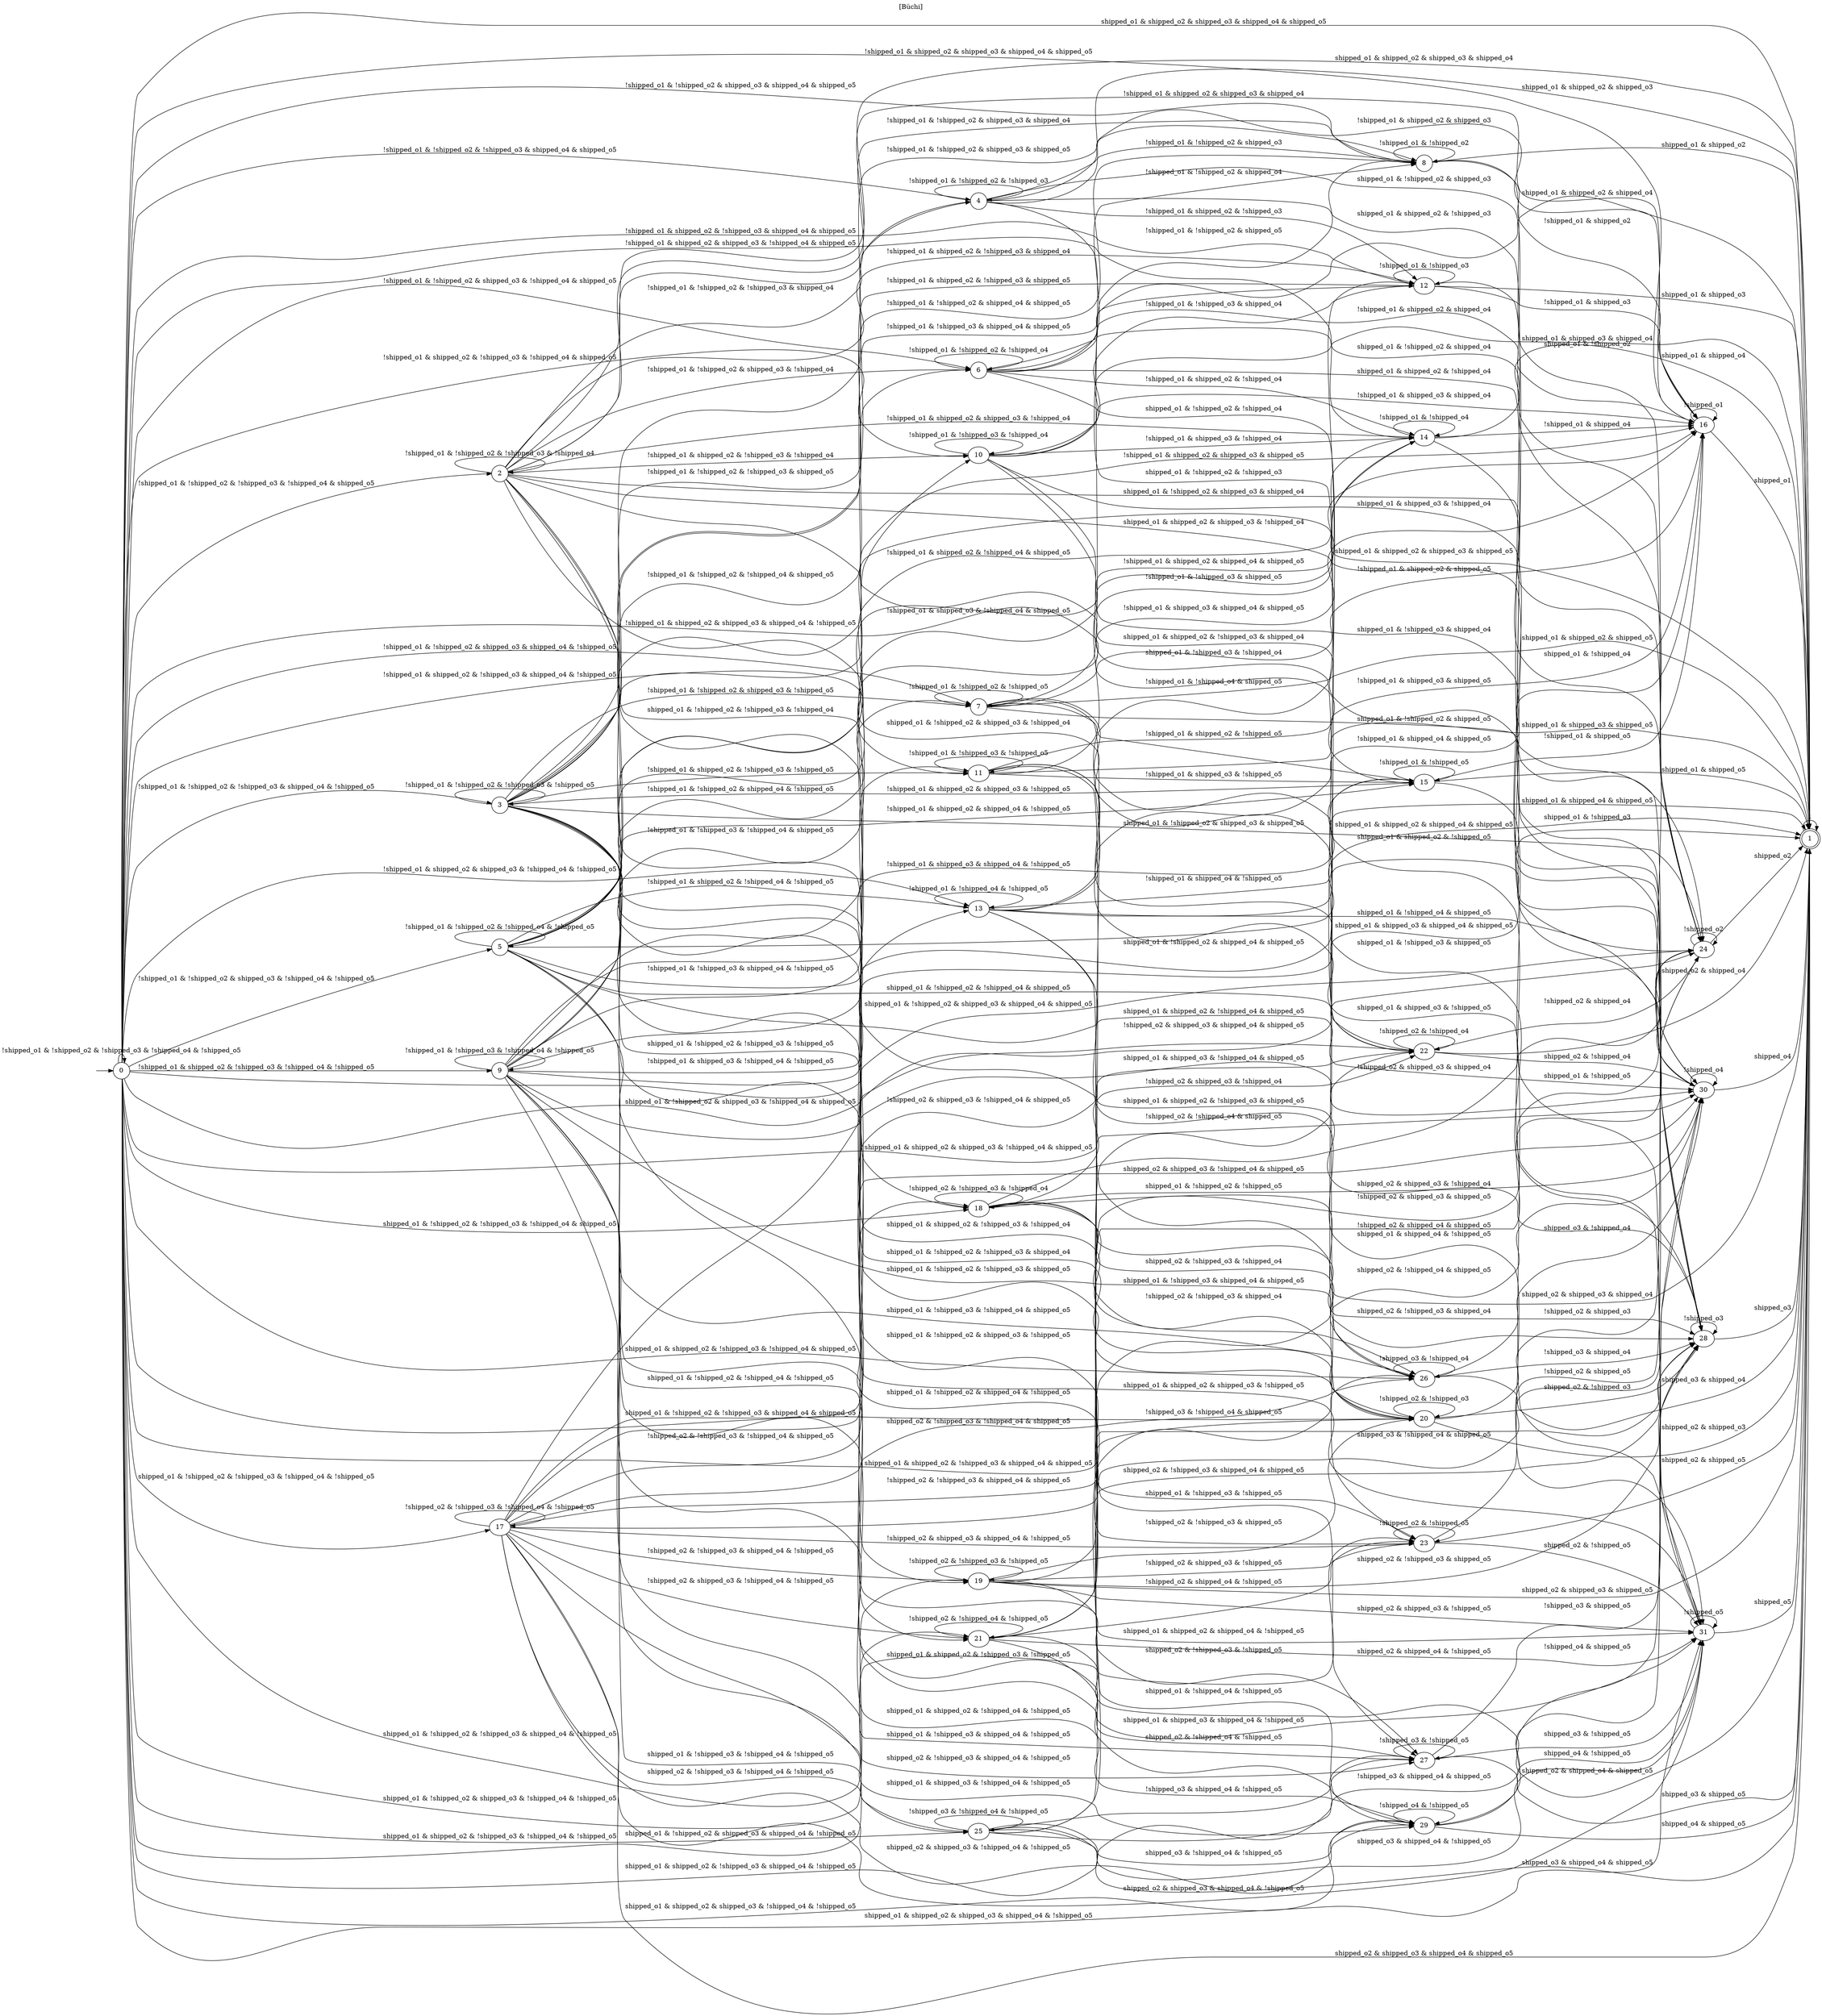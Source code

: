 digraph "" {
  rankdir=LR
  label="[Büchi]"
  labelloc="t"
  node [shape="ellipse",width="0.5",height="0.5"]
  I [label="", style=invis, width=0]
  I -> 0
  0 [label="0"]
  0 -> 0 [label="!shipped_o1 & !shipped_o2 & !shipped_o3 & !shipped_o4 & !shipped_o5"]
  0 -> 1 [label="shipped_o1 & shipped_o2 & shipped_o3 & shipped_o4 & shipped_o5"]
  0 -> 2 [label="!shipped_o1 & !shipped_o2 & !shipped_o3 & !shipped_o4 & shipped_o5"]
  0 -> 3 [label="!shipped_o1 & !shipped_o2 & !shipped_o3 & shipped_o4 & !shipped_o5"]
  0 -> 4 [label="!shipped_o1 & !shipped_o2 & !shipped_o3 & shipped_o4 & shipped_o5"]
  0 -> 5 [label="!shipped_o1 & !shipped_o2 & shipped_o3 & !shipped_o4 & !shipped_o5"]
  0 -> 6 [label="!shipped_o1 & !shipped_o2 & shipped_o3 & !shipped_o4 & shipped_o5"]
  0 -> 7 [label="!shipped_o1 & !shipped_o2 & shipped_o3 & shipped_o4 & !shipped_o5"]
  0 -> 8 [label="!shipped_o1 & !shipped_o2 & shipped_o3 & shipped_o4 & shipped_o5"]
  0 -> 9 [label="!shipped_o1 & shipped_o2 & !shipped_o3 & !shipped_o4 & !shipped_o5"]
  0 -> 10 [label="!shipped_o1 & shipped_o2 & !shipped_o3 & !shipped_o4 & shipped_o5"]
  0 -> 11 [label="!shipped_o1 & shipped_o2 & !shipped_o3 & shipped_o4 & !shipped_o5"]
  0 -> 12 [label="!shipped_o1 & shipped_o2 & !shipped_o3 & shipped_o4 & shipped_o5"]
  0 -> 13 [label="!shipped_o1 & shipped_o2 & shipped_o3 & !shipped_o4 & !shipped_o5"]
  0 -> 14 [label="!shipped_o1 & shipped_o2 & shipped_o3 & !shipped_o4 & shipped_o5"]
  0 -> 15 [label="!shipped_o1 & shipped_o2 & shipped_o3 & shipped_o4 & !shipped_o5"]
  0 -> 16 [label="!shipped_o1 & shipped_o2 & shipped_o3 & shipped_o4 & shipped_o5"]
  0 -> 17 [label="shipped_o1 & !shipped_o2 & !shipped_o3 & !shipped_o4 & !shipped_o5"]
  0 -> 18 [label="shipped_o1 & !shipped_o2 & !shipped_o3 & !shipped_o4 & shipped_o5"]
  0 -> 19 [label="shipped_o1 & !shipped_o2 & !shipped_o3 & shipped_o4 & !shipped_o5"]
  0 -> 20 [label="shipped_o1 & !shipped_o2 & !shipped_o3 & shipped_o4 & shipped_o5"]
  0 -> 21 [label="shipped_o1 & !shipped_o2 & shipped_o3 & !shipped_o4 & !shipped_o5"]
  0 -> 22 [label="shipped_o1 & !shipped_o2 & shipped_o3 & !shipped_o4 & shipped_o5"]
  0 -> 23 [label="shipped_o1 & !shipped_o2 & shipped_o3 & shipped_o4 & !shipped_o5"]
  0 -> 24 [label="shipped_o1 & !shipped_o2 & shipped_o3 & shipped_o4 & shipped_o5"]
  0 -> 25 [label="shipped_o1 & shipped_o2 & !shipped_o3 & !shipped_o4 & !shipped_o5"]
  0 -> 26 [label="shipped_o1 & shipped_o2 & !shipped_o3 & !shipped_o4 & shipped_o5"]
  0 -> 27 [label="shipped_o1 & shipped_o2 & !shipped_o3 & shipped_o4 & !shipped_o5"]
  0 -> 28 [label="shipped_o1 & shipped_o2 & !shipped_o3 & shipped_o4 & shipped_o5"]
  0 -> 29 [label="shipped_o1 & shipped_o2 & shipped_o3 & !shipped_o4 & !shipped_o5"]
  0 -> 30 [label="shipped_o1 & shipped_o2 & shipped_o3 & !shipped_o4 & shipped_o5"]
  0 -> 31 [label="shipped_o1 & shipped_o2 & shipped_o3 & shipped_o4 & !shipped_o5"]
  1 [label="1", peripheries=2]
  1 -> 1 [label="1"]
  2 [label="2"]
  2 -> 1 [label="shipped_o1 & shipped_o2 & shipped_o3 & shipped_o4"]
  2 -> 2 [label="!shipped_o1 & !shipped_o2 & !shipped_o3 & !shipped_o4"]
  2 -> 4 [label="!shipped_o1 & !shipped_o2 & !shipped_o3 & shipped_o4"]
  2 -> 6 [label="!shipped_o1 & !shipped_o2 & shipped_o3 & !shipped_o4"]
  2 -> 8 [label="!shipped_o1 & !shipped_o2 & shipped_o3 & shipped_o4"]
  2 -> 10 [label="!shipped_o1 & shipped_o2 & !shipped_o3 & !shipped_o4"]
  2 -> 12 [label="!shipped_o1 & shipped_o2 & !shipped_o3 & shipped_o4"]
  2 -> 14 [label="!shipped_o1 & shipped_o2 & shipped_o3 & !shipped_o4"]
  2 -> 16 [label="!shipped_o1 & shipped_o2 & shipped_o3 & shipped_o4"]
  2 -> 18 [label="shipped_o1 & !shipped_o2 & !shipped_o3 & !shipped_o4"]
  2 -> 20 [label="shipped_o1 & !shipped_o2 & !shipped_o3 & shipped_o4"]
  2 -> 22 [label="shipped_o1 & !shipped_o2 & shipped_o3 & !shipped_o4"]
  2 -> 24 [label="shipped_o1 & !shipped_o2 & shipped_o3 & shipped_o4"]
  2 -> 26 [label="shipped_o1 & shipped_o2 & !shipped_o3 & !shipped_o4"]
  2 -> 28 [label="shipped_o1 & shipped_o2 & !shipped_o3 & shipped_o4"]
  2 -> 30 [label="shipped_o1 & shipped_o2 & shipped_o3 & !shipped_o4"]
  3 [label="3"]
  3 -> 1 [label="shipped_o1 & shipped_o2 & shipped_o3 & shipped_o5"]
  3 -> 3 [label="!shipped_o1 & !shipped_o2 & !shipped_o3 & !shipped_o5"]
  3 -> 4 [label="!shipped_o1 & !shipped_o2 & !shipped_o3 & shipped_o5"]
  3 -> 7 [label="!shipped_o1 & !shipped_o2 & shipped_o3 & !shipped_o5"]
  3 -> 8 [label="!shipped_o1 & !shipped_o2 & shipped_o3 & shipped_o5"]
  3 -> 11 [label="!shipped_o1 & shipped_o2 & !shipped_o3 & !shipped_o5"]
  3 -> 12 [label="!shipped_o1 & shipped_o2 & !shipped_o3 & shipped_o5"]
  3 -> 15 [label="!shipped_o1 & shipped_o2 & shipped_o3 & !shipped_o5"]
  3 -> 16 [label="!shipped_o1 & shipped_o2 & shipped_o3 & shipped_o5"]
  3 -> 19 [label="shipped_o1 & !shipped_o2 & !shipped_o3 & !shipped_o5"]
  3 -> 20 [label="shipped_o1 & !shipped_o2 & !shipped_o3 & shipped_o5"]
  3 -> 23 [label="shipped_o1 & !shipped_o2 & shipped_o3 & !shipped_o5"]
  3 -> 24 [label="shipped_o1 & !shipped_o2 & shipped_o3 & shipped_o5"]
  3 -> 27 [label="shipped_o1 & shipped_o2 & !shipped_o3 & !shipped_o5"]
  3 -> 28 [label="shipped_o1 & shipped_o2 & !shipped_o3 & shipped_o5"]
  3 -> 31 [label="shipped_o1 & shipped_o2 & shipped_o3 & !shipped_o5"]
  4 [label="4"]
  4 -> 1 [label="shipped_o1 & shipped_o2 & shipped_o3"]
  4 -> 4 [label="!shipped_o1 & !shipped_o2 & !shipped_o3"]
  4 -> 8 [label="!shipped_o1 & !shipped_o2 & shipped_o3"]
  4 -> 12 [label="!shipped_o1 & shipped_o2 & !shipped_o3"]
  4 -> 16 [label="!shipped_o1 & shipped_o2 & shipped_o3"]
  4 -> 20 [label="shipped_o1 & !shipped_o2 & !shipped_o3"]
  4 -> 24 [label="shipped_o1 & !shipped_o2 & shipped_o3"]
  4 -> 28 [label="shipped_o1 & shipped_o2 & !shipped_o3"]
  5 [label="5"]
  5 -> 1 [label="shipped_o1 & shipped_o2 & shipped_o4 & shipped_o5"]
  5 -> 5 [label="!shipped_o1 & !shipped_o2 & !shipped_o4 & !shipped_o5"]
  5 -> 6 [label="!shipped_o1 & !shipped_o2 & !shipped_o4 & shipped_o5"]
  5 -> 7 [label="!shipped_o1 & !shipped_o2 & shipped_o4 & !shipped_o5"]
  5 -> 8 [label="!shipped_o1 & !shipped_o2 & shipped_o4 & shipped_o5"]
  5 -> 13 [label="!shipped_o1 & shipped_o2 & !shipped_o4 & !shipped_o5"]
  5 -> 14 [label="!shipped_o1 & shipped_o2 & !shipped_o4 & shipped_o5"]
  5 -> 15 [label="!shipped_o1 & shipped_o2 & shipped_o4 & !shipped_o5"]
  5 -> 16 [label="!shipped_o1 & shipped_o2 & shipped_o4 & shipped_o5"]
  5 -> 21 [label="shipped_o1 & !shipped_o2 & !shipped_o4 & !shipped_o5"]
  5 -> 22 [label="shipped_o1 & !shipped_o2 & !shipped_o4 & shipped_o5"]
  5 -> 23 [label="shipped_o1 & !shipped_o2 & shipped_o4 & !shipped_o5"]
  5 -> 24 [label="shipped_o1 & !shipped_o2 & shipped_o4 & shipped_o5"]
  5 -> 29 [label="shipped_o1 & shipped_o2 & !shipped_o4 & !shipped_o5"]
  5 -> 30 [label="shipped_o1 & shipped_o2 & !shipped_o4 & shipped_o5"]
  5 -> 31 [label="shipped_o1 & shipped_o2 & shipped_o4 & !shipped_o5"]
  6 [label="6"]
  6 -> 1 [label="shipped_o1 & shipped_o2 & shipped_o4"]
  6 -> 6 [label="!shipped_o1 & !shipped_o2 & !shipped_o4"]
  6 -> 8 [label="!shipped_o1 & !shipped_o2 & shipped_o4"]
  6 -> 14 [label="!shipped_o1 & shipped_o2 & !shipped_o4"]
  6 -> 16 [label="!shipped_o1 & shipped_o2 & shipped_o4"]
  6 -> 22 [label="shipped_o1 & !shipped_o2 & !shipped_o4"]
  6 -> 24 [label="shipped_o1 & !shipped_o2 & shipped_o4"]
  6 -> 30 [label="shipped_o1 & shipped_o2 & !shipped_o4"]
  7 [label="7"]
  7 -> 1 [label="shipped_o1 & shipped_o2 & shipped_o5"]
  7 -> 7 [label="!shipped_o1 & !shipped_o2 & !shipped_o5"]
  7 -> 8 [label="!shipped_o1 & !shipped_o2 & shipped_o5"]
  7 -> 15 [label="!shipped_o1 & shipped_o2 & !shipped_o5"]
  7 -> 16 [label="!shipped_o1 & shipped_o2 & shipped_o5"]
  7 -> 23 [label="shipped_o1 & !shipped_o2 & !shipped_o5"]
  7 -> 24 [label="shipped_o1 & !shipped_o2 & shipped_o5"]
  7 -> 31 [label="shipped_o1 & shipped_o2 & !shipped_o5"]
  8 [label="8"]
  8 -> 1 [label="shipped_o1 & shipped_o2"]
  8 -> 8 [label="!shipped_o1 & !shipped_o2"]
  8 -> 16 [label="!shipped_o1 & shipped_o2"]
  8 -> 24 [label="shipped_o1 & !shipped_o2"]
  9 [label="9"]
  9 -> 1 [label="shipped_o1 & shipped_o3 & shipped_o4 & shipped_o5"]
  9 -> 9 [label="!shipped_o1 & !shipped_o3 & !shipped_o4 & !shipped_o5"]
  9 -> 10 [label="!shipped_o1 & !shipped_o3 & !shipped_o4 & shipped_o5"]
  9 -> 11 [label="!shipped_o1 & !shipped_o3 & shipped_o4 & !shipped_o5"]
  9 -> 12 [label="!shipped_o1 & !shipped_o3 & shipped_o4 & shipped_o5"]
  9 -> 13 [label="!shipped_o1 & shipped_o3 & !shipped_o4 & !shipped_o5"]
  9 -> 14 [label="!shipped_o1 & shipped_o3 & !shipped_o4 & shipped_o5"]
  9 -> 15 [label="!shipped_o1 & shipped_o3 & shipped_o4 & !shipped_o5"]
  9 -> 16 [label="!shipped_o1 & shipped_o3 & shipped_o4 & shipped_o5"]
  9 -> 25 [label="shipped_o1 & !shipped_o3 & !shipped_o4 & !shipped_o5"]
  9 -> 26 [label="shipped_o1 & !shipped_o3 & !shipped_o4 & shipped_o5"]
  9 -> 27 [label="shipped_o1 & !shipped_o3 & shipped_o4 & !shipped_o5"]
  9 -> 28 [label="shipped_o1 & !shipped_o3 & shipped_o4 & shipped_o5"]
  9 -> 29 [label="shipped_o1 & shipped_o3 & !shipped_o4 & !shipped_o5"]
  9 -> 30 [label="shipped_o1 & shipped_o3 & !shipped_o4 & shipped_o5"]
  9 -> 31 [label="shipped_o1 & shipped_o3 & shipped_o4 & !shipped_o5"]
  10 [label="10"]
  10 -> 1 [label="shipped_o1 & shipped_o3 & shipped_o4"]
  10 -> 10 [label="!shipped_o1 & !shipped_o3 & !shipped_o4"]
  10 -> 12 [label="!shipped_o1 & !shipped_o3 & shipped_o4"]
  10 -> 14 [label="!shipped_o1 & shipped_o3 & !shipped_o4"]
  10 -> 16 [label="!shipped_o1 & shipped_o3 & shipped_o4"]
  10 -> 26 [label="shipped_o1 & !shipped_o3 & !shipped_o4"]
  10 -> 28 [label="shipped_o1 & !shipped_o3 & shipped_o4"]
  10 -> 30 [label="shipped_o1 & shipped_o3 & !shipped_o4"]
  11 [label="11"]
  11 -> 1 [label="shipped_o1 & shipped_o3 & shipped_o5"]
  11 -> 11 [label="!shipped_o1 & !shipped_o3 & !shipped_o5"]
  11 -> 12 [label="!shipped_o1 & !shipped_o3 & shipped_o5"]
  11 -> 15 [label="!shipped_o1 & shipped_o3 & !shipped_o5"]
  11 -> 16 [label="!shipped_o1 & shipped_o3 & shipped_o5"]
  11 -> 27 [label="shipped_o1 & !shipped_o3 & !shipped_o5"]
  11 -> 28 [label="shipped_o1 & !shipped_o3 & shipped_o5"]
  11 -> 31 [label="shipped_o1 & shipped_o3 & !shipped_o5"]
  12 [label="12"]
  12 -> 1 [label="shipped_o1 & shipped_o3"]
  12 -> 12 [label="!shipped_o1 & !shipped_o3"]
  12 -> 16 [label="!shipped_o1 & shipped_o3"]
  12 -> 28 [label="shipped_o1 & !shipped_o3"]
  13 [label="13"]
  13 -> 1 [label="shipped_o1 & shipped_o4 & shipped_o5"]
  13 -> 13 [label="!shipped_o1 & !shipped_o4 & !shipped_o5"]
  13 -> 14 [label="!shipped_o1 & !shipped_o4 & shipped_o5"]
  13 -> 15 [label="!shipped_o1 & shipped_o4 & !shipped_o5"]
  13 -> 16 [label="!shipped_o1 & shipped_o4 & shipped_o5"]
  13 -> 29 [label="shipped_o1 & !shipped_o4 & !shipped_o5"]
  13 -> 30 [label="shipped_o1 & !shipped_o4 & shipped_o5"]
  13 -> 31 [label="shipped_o1 & shipped_o4 & !shipped_o5"]
  14 [label="14"]
  14 -> 1 [label="shipped_o1 & shipped_o4"]
  14 -> 14 [label="!shipped_o1 & !shipped_o4"]
  14 -> 16 [label="!shipped_o1 & shipped_o4"]
  14 -> 30 [label="shipped_o1 & !shipped_o4"]
  15 [label="15"]
  15 -> 1 [label="shipped_o1 & shipped_o5"]
  15 -> 15 [label="!shipped_o1 & !shipped_o5"]
  15 -> 16 [label="!shipped_o1 & shipped_o5"]
  15 -> 31 [label="shipped_o1 & !shipped_o5"]
  16 [label="16"]
  16 -> 1 [label="shipped_o1"]
  16 -> 16 [label="!shipped_o1"]
  17 [label="17"]
  17 -> 1 [label="shipped_o2 & shipped_o3 & shipped_o4 & shipped_o5"]
  17 -> 17 [label="!shipped_o2 & !shipped_o3 & !shipped_o4 & !shipped_o5"]
  17 -> 18 [label="!shipped_o2 & !shipped_o3 & !shipped_o4 & shipped_o5"]
  17 -> 19 [label="!shipped_o2 & !shipped_o3 & shipped_o4 & !shipped_o5"]
  17 -> 20 [label="!shipped_o2 & !shipped_o3 & shipped_o4 & shipped_o5"]
  17 -> 21 [label="!shipped_o2 & shipped_o3 & !shipped_o4 & !shipped_o5"]
  17 -> 22 [label="!shipped_o2 & shipped_o3 & !shipped_o4 & shipped_o5"]
  17 -> 23 [label="!shipped_o2 & shipped_o3 & shipped_o4 & !shipped_o5"]
  17 -> 24 [label="!shipped_o2 & shipped_o3 & shipped_o4 & shipped_o5"]
  17 -> 25 [label="shipped_o2 & !shipped_o3 & !shipped_o4 & !shipped_o5"]
  17 -> 26 [label="shipped_o2 & !shipped_o3 & !shipped_o4 & shipped_o5"]
  17 -> 27 [label="shipped_o2 & !shipped_o3 & shipped_o4 & !shipped_o5"]
  17 -> 28 [label="shipped_o2 & !shipped_o3 & shipped_o4 & shipped_o5"]
  17 -> 29 [label="shipped_o2 & shipped_o3 & !shipped_o4 & !shipped_o5"]
  17 -> 30 [label="shipped_o2 & shipped_o3 & !shipped_o4 & shipped_o5"]
  17 -> 31 [label="shipped_o2 & shipped_o3 & shipped_o4 & !shipped_o5"]
  18 [label="18"]
  18 -> 1 [label="shipped_o2 & shipped_o3 & shipped_o4"]
  18 -> 18 [label="!shipped_o2 & !shipped_o3 & !shipped_o4"]
  18 -> 20 [label="!shipped_o2 & !shipped_o3 & shipped_o4"]
  18 -> 22 [label="!shipped_o2 & shipped_o3 & !shipped_o4"]
  18 -> 24 [label="!shipped_o2 & shipped_o3 & shipped_o4"]
  18 -> 26 [label="shipped_o2 & !shipped_o3 & !shipped_o4"]
  18 -> 28 [label="shipped_o2 & !shipped_o3 & shipped_o4"]
  18 -> 30 [label="shipped_o2 & shipped_o3 & !shipped_o4"]
  19 [label="19"]
  19 -> 1 [label="shipped_o2 & shipped_o3 & shipped_o5"]
  19 -> 19 [label="!shipped_o2 & !shipped_o3 & !shipped_o5"]
  19 -> 20 [label="!shipped_o2 & !shipped_o3 & shipped_o5"]
  19 -> 23 [label="!shipped_o2 & shipped_o3 & !shipped_o5"]
  19 -> 24 [label="!shipped_o2 & shipped_o3 & shipped_o5"]
  19 -> 27 [label="shipped_o2 & !shipped_o3 & !shipped_o5"]
  19 -> 28 [label="shipped_o2 & !shipped_o3 & shipped_o5"]
  19 -> 31 [label="shipped_o2 & shipped_o3 & !shipped_o5"]
  20 [label="20"]
  20 -> 1 [label="shipped_o2 & shipped_o3"]
  20 -> 20 [label="!shipped_o2 & !shipped_o3"]
  20 -> 24 [label="!shipped_o2 & shipped_o3"]
  20 -> 28 [label="shipped_o2 & !shipped_o3"]
  21 [label="21"]
  21 -> 1 [label="shipped_o2 & shipped_o4 & shipped_o5"]
  21 -> 21 [label="!shipped_o2 & !shipped_o4 & !shipped_o5"]
  21 -> 22 [label="!shipped_o2 & !shipped_o4 & shipped_o5"]
  21 -> 23 [label="!shipped_o2 & shipped_o4 & !shipped_o5"]
  21 -> 24 [label="!shipped_o2 & shipped_o4 & shipped_o5"]
  21 -> 29 [label="shipped_o2 & !shipped_o4 & !shipped_o5"]
  21 -> 30 [label="shipped_o2 & !shipped_o4 & shipped_o5"]
  21 -> 31 [label="shipped_o2 & shipped_o4 & !shipped_o5"]
  22 [label="22"]
  22 -> 1 [label="shipped_o2 & shipped_o4"]
  22 -> 22 [label="!shipped_o2 & !shipped_o4"]
  22 -> 24 [label="!shipped_o2 & shipped_o4"]
  22 -> 30 [label="shipped_o2 & !shipped_o4"]
  23 [label="23"]
  23 -> 1 [label="shipped_o2 & shipped_o5"]
  23 -> 23 [label="!shipped_o2 & !shipped_o5"]
  23 -> 24 [label="!shipped_o2 & shipped_o5"]
  23 -> 31 [label="shipped_o2 & !shipped_o5"]
  24 [label="24"]
  24 -> 1 [label="shipped_o2"]
  24 -> 24 [label="!shipped_o2"]
  25 [label="25"]
  25 -> 1 [label="shipped_o3 & shipped_o4 & shipped_o5"]
  25 -> 25 [label="!shipped_o3 & !shipped_o4 & !shipped_o5"]
  25 -> 26 [label="!shipped_o3 & !shipped_o4 & shipped_o5"]
  25 -> 27 [label="!shipped_o3 & shipped_o4 & !shipped_o5"]
  25 -> 28 [label="!shipped_o3 & shipped_o4 & shipped_o5"]
  25 -> 29 [label="shipped_o3 & !shipped_o4 & !shipped_o5"]
  25 -> 30 [label="shipped_o3 & !shipped_o4 & shipped_o5"]
  25 -> 31 [label="shipped_o3 & shipped_o4 & !shipped_o5"]
  26 [label="26"]
  26 -> 1 [label="shipped_o3 & shipped_o4"]
  26 -> 26 [label="!shipped_o3 & !shipped_o4"]
  26 -> 28 [label="!shipped_o3 & shipped_o4"]
  26 -> 30 [label="shipped_o3 & !shipped_o4"]
  27 [label="27"]
  27 -> 1 [label="shipped_o3 & shipped_o5"]
  27 -> 27 [label="!shipped_o3 & !shipped_o5"]
  27 -> 28 [label="!shipped_o3 & shipped_o5"]
  27 -> 31 [label="shipped_o3 & !shipped_o5"]
  28 [label="28"]
  28 -> 1 [label="shipped_o3"]
  28 -> 28 [label="!shipped_o3"]
  29 [label="29"]
  29 -> 1 [label="shipped_o4 & shipped_o5"]
  29 -> 29 [label="!shipped_o4 & !shipped_o5"]
  29 -> 30 [label="!shipped_o4 & shipped_o5"]
  29 -> 31 [label="shipped_o4 & !shipped_o5"]
  30 [label="30"]
  30 -> 1 [label="shipped_o4"]
  30 -> 30 [label="!shipped_o4"]
  31 [label="31"]
  31 -> 1 [label="shipped_o5"]
  31 -> 31 [label="!shipped_o5"]
}
